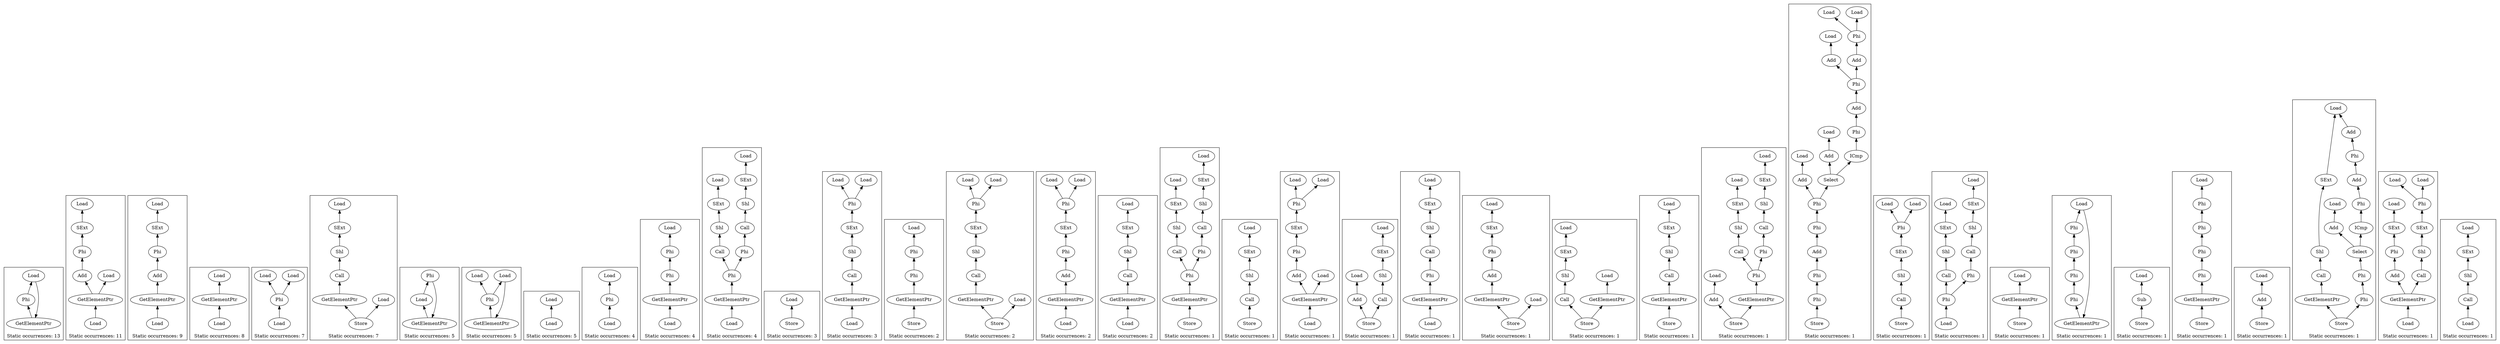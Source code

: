 strict digraph {
rankdir=BT
subgraph {
"0_301" [label="GetElementPtr"]
"0_268" [label="Phi"]
"0_301" -> "0_268"
"0_302" [label="Load"]
"0_302" -> "0_301"
"0_268" -> "0_302"
cluster=true
label=<Static occurrences: 13>
}
subgraph {
"1_191" [label="Add"]
"1_186" [label="Phi"]
"1_191" -> "1_186"
"1_193" [label="GetElementPtr"]
"1_193" -> "1_191"
"1_181" [label="Load"]
"1_193" -> "1_181"
"1_194" [label="Load"]
"1_194" -> "1_193"
"1_175" [label="SExt"]
"1_186" -> "1_175"
"1_174" [label="Load"]
"1_175" -> "1_174"
cluster=true
label=<Static occurrences: 11>
}
subgraph {
"2_68" [label="Add"]
"2_67" [label="Phi"]
"2_68" -> "2_67"
"2_69" [label="GetElementPtr"]
"2_69" -> "2_68"
"2_70" [label="Load"]
"2_70" -> "2_69"
"2_65" [label="SExt"]
"2_67" -> "2_65"
"2_60" [label="Load"]
"2_65" -> "2_60"
cluster=true
label=<Static occurrences: 9>
}
subgraph {
"3_180" [label="GetElementPtr"]
"3_178" [label="Load"]
"3_180" -> "3_178"
"3_181" [label="Load"]
"3_181" -> "3_180"
cluster=true
label=<Static occurrences: 8>
}
subgraph {
"4_350" [label="Load"]
"4_348" [label="Phi"]
"4_350" -> "4_348"
"4_382" [label="Load"]
"4_348" -> "4_382"
"4_344" [label="Load"]
"4_348" -> "4_344"
cluster=true
label=<Static occurrences: 7>
}
subgraph {
"5_438" [label="Call"]
"5_437" [label="Shl"]
"5_438" -> "5_437"
"5_457" [label="GetElementPtr"]
"5_457" -> "5_438"
"5_436" [label="SExt"]
"5_435" [label="Load"]
"5_436" -> "5_435"
"5_437" -> "5_436"
"5_458" [label="Store"]
"5_458" -> "5_457"
"5_443" [label="Load"]
"5_458" -> "5_443"
cluster=true
label=<Static occurrences: 7>
}
subgraph {
"6_203" [label="GetElementPtr"]
"6_178" [label="Load"]
"6_203" -> "6_178"
"6_177" [label="Phi"]
"6_178" -> "6_177"
"6_177" -> "6_203"
cluster=true
label=<Static occurrences: 5>
}
subgraph {
"7_381" [label="GetElementPtr"]
"7_348" [label="Phi"]
"7_381" -> "7_348"
"7_382" [label="Load"]
"7_382" -> "7_381"
"7_348" -> "7_382"
"7_344" [label="Load"]
"7_348" -> "7_344"
cluster=true
label=<Static occurrences: 5>
}
subgraph {
"8_206" [label="Load"]
"8_178" [label="Load"]
"8_206" -> "8_178"
cluster=true
label=<Static occurrences: 5>
}
subgraph {
"9_270" [label="Load"]
"9_268" [label="Phi"]
"9_270" -> "9_268"
"9_302" [label="Load"]
"9_268" -> "9_302"
cluster=true
label=<Static occurrences: 4>
}
subgraph {
"10_839" [label="GetElementPtr"]
"10_762" [label="Phi"]
"10_839" -> "10_762"
"10_866" [label="Load"]
"10_866" -> "10_839"
"10_926" [label="Phi"]
"10_880" [label="Load"]
"10_926" -> "10_880"
"10_762" -> "10_926"
cluster=true
label=<Static occurrences: 4>
}
subgraph {
"11_893" [label="Call"]
"11_892" [label="Shl"]
"11_893" -> "11_892"
"11_745" [label="Call"]
"11_744" [label="Shl"]
"11_745" -> "11_744"
"11_776" [label="GetElementPtr"]
"11_761" [label="Phi"]
"11_776" -> "11_761"
"11_777" [label="Load"]
"11_777" -> "11_776"
"11_925" [label="Phi"]
"11_925" -> "11_893"
"11_761" -> "11_745"
"11_761" -> "11_925"
"11_891" [label="SExt"]
"11_888" [label="Load"]
"11_891" -> "11_888"
"11_743" [label="SExt"]
"11_742" [label="Load"]
"11_743" -> "11_742"
"11_892" -> "11_891"
"11_744" -> "11_743"
cluster=true
label=<Static occurrences: 4>
}
subgraph {
"12_642" [label="Store"]
"12_641" [label="Load"]
"12_642" -> "12_641"
cluster=true
label=<Static occurrences: 3>
}
subgraph {
"13_509" [label="Call"]
"13_508" [label="Shl"]
"13_509" -> "13_508"
"13_551" [label="GetElementPtr"]
"13_551" -> "13_509"
"13_552" [label="Load"]
"13_552" -> "13_551"
"13_498" [label="Phi"]
"13_492" [label="Load"]
"13_498" -> "13_492"
"13_710" [label="Load"]
"13_498" -> "13_710"
"13_507" [label="SExt"]
"13_507" -> "13_498"
"13_508" -> "13_507"
cluster=true
label=<Static occurrences: 3>
}
subgraph {
"14_839" [label="GetElementPtr"]
"14_762" [label="Phi"]
"14_839" -> "14_762"
"14_926" [label="Phi"]
"14_880" [label="Load"]
"14_926" -> "14_880"
"14_762" -> "14_926"
"14_840" [label="Store"]
"14_840" -> "14_839"
cluster=true
label=<Static occurrences: 2>
}
subgraph {
"15_509" [label="Call"]
"15_508" [label="Shl"]
"15_509" -> "15_508"
"15_528" [label="GetElementPtr"]
"15_528" -> "15_509"
"15_498" [label="Phi"]
"15_492" [label="Load"]
"15_498" -> "15_492"
"15_710" [label="Load"]
"15_498" -> "15_710"
"15_507" [label="SExt"]
"15_507" -> "15_498"
"15_508" -> "15_507"
"15_529" [label="Store"]
"15_529" -> "15_528"
"15_514" [label="Load"]
"15_529" -> "15_514"
cluster=true
label=<Static occurrences: 2>
}
subgraph {
"16_550" [label="Add"]
"16_549" [label="Phi"]
"16_550" -> "16_549"
"16_553" [label="GetElementPtr"]
"16_553" -> "16_550"
"16_554" [label="Load"]
"16_554" -> "16_553"
"16_498" [label="Phi"]
"16_492" [label="Load"]
"16_498" -> "16_492"
"16_710" [label="Load"]
"16_498" -> "16_710"
"16_507" [label="SExt"]
"16_549" -> "16_507"
"16_507" -> "16_498"
cluster=true
label=<Static occurrences: 2>
}
subgraph {
"17_979" [label="Call"]
"17_951" [label="Shl"]
"17_979" -> "17_951"
"17_1013" [label="GetElementPtr"]
"17_1013" -> "17_979"
"17_1014" [label="Load"]
"17_1014" -> "17_1013"
"17_950" [label="SExt"]
"17_948" [label="Load"]
"17_950" -> "17_948"
"17_951" -> "17_950"
cluster=true
label=<Static occurrences: 2>
}
subgraph {
"18_893" [label="Call"]
"18_892" [label="Shl"]
"18_893" -> "18_892"
"18_745" [label="Call"]
"18_744" [label="Shl"]
"18_745" -> "18_744"
"18_776" [label="GetElementPtr"]
"18_761" [label="Phi"]
"18_776" -> "18_761"
"18_925" [label="Phi"]
"18_925" -> "18_893"
"18_761" -> "18_745"
"18_761" -> "18_925"
"18_891" [label="SExt"]
"18_888" [label="Load"]
"18_891" -> "18_888"
"18_743" [label="SExt"]
"18_742" [label="Load"]
"18_743" -> "18_742"
"18_892" -> "18_891"
"18_744" -> "18_743"
"18_781" [label="Store"]
"18_781" -> "18_776"
cluster=true
label=<Static occurrences: 1>
}
subgraph {
"19_1048" [label="Call"]
"19_951" [label="Shl"]
"19_1048" -> "19_951"
"19_950" [label="SExt"]
"19_948" [label="Load"]
"19_950" -> "19_948"
"19_951" -> "19_950"
"19_1056" [label="Store"]
"19_1056" -> "19_1048"
cluster=true
label=<Static occurrences: 1>
}
subgraph {
"20_626" [label="Add"]
"20_621" [label="Phi"]
"20_626" -> "20_621"
"20_628" [label="GetElementPtr"]
"20_628" -> "20_626"
"20_616" [label="Load"]
"20_628" -> "20_616"
"20_629" [label="Load"]
"20_629" -> "20_628"
"20_498" [label="Phi"]
"20_710" [label="Load"]
"20_498" -> "20_710"
"20_492" [label="Load"]
"20_498" -> "20_492"
"20_507" [label="SExt"]
"20_621" -> "20_507"
"20_507" -> "20_498"
cluster=true
label=<Static occurrences: 1>
}
subgraph {
"21_758" [label="Add"]
"21_757" [label="Load"]
"21_758" -> "21_757"
"21_745" [label="Call"]
"21_744" [label="Shl"]
"21_745" -> "21_744"
"21_743" [label="SExt"]
"21_742" [label="Load"]
"21_743" -> "21_742"
"21_744" -> "21_743"
"21_759" [label="Store"]
"21_759" -> "21_758"
"21_759" -> "21_745"
cluster=true
label=<Static occurrences: 1>
}
subgraph {
"22_1443" [label="Call"]
"22_1442" [label="Shl"]
"22_1443" -> "22_1442"
"22_1466" [label="GetElementPtr"]
"22_1461" [label="Phi"]
"22_1466" -> "22_1461"
"22_1467" [label="Load"]
"22_1467" -> "22_1466"
"22_1461" -> "22_1443"
"22_1361" [label="SExt"]
"22_1360" [label="Load"]
"22_1361" -> "22_1360"
"22_1442" -> "22_1361"
cluster=true
label=<Static occurrences: 1>
}
subgraph {
"23_68" [label="Add"]
"23_67" [label="Phi"]
"23_68" -> "23_67"
"23_69" [label="GetElementPtr"]
"23_69" -> "23_68"
"23_65" [label="SExt"]
"23_67" -> "23_65"
"23_60" [label="Load"]
"23_65" -> "23_60"
"23_75" [label="Store"]
"23_75" -> "23_69"
"23_72" [label="Load"]
"23_75" -> "23_72"
cluster=true
label=<Static occurrences: 1>
}
subgraph {
"24_849" [label="Call"]
"24_848" [label="Shl"]
"24_849" -> "24_848"
"24_867" [label="GetElementPtr"]
"24_866" [label="Load"]
"24_867" -> "24_866"
"24_847" [label="SExt"]
"24_804" [label="Load"]
"24_847" -> "24_804"
"24_848" -> "24_847"
"24_868" [label="Store"]
"24_868" -> "24_849"
"24_868" -> "24_867"
cluster=true
label=<Static occurrences: 1>
}
subgraph {
"25_438" [label="Call"]
"25_437" [label="Shl"]
"25_438" -> "25_437"
"25_465" [label="GetElementPtr"]
"25_465" -> "25_438"
"25_436" [label="SExt"]
"25_435" [label="Load"]
"25_436" -> "25_435"
"25_437" -> "25_436"
"25_466" [label="Store"]
"25_466" -> "25_465"
cluster=true
label=<Static occurrences: 1>
}
subgraph {
"26_785" [label="Add"]
"26_777" [label="Load"]
"26_785" -> "26_777"
"26_893" [label="Call"]
"26_892" [label="Shl"]
"26_893" -> "26_892"
"26_745" [label="Call"]
"26_744" [label="Shl"]
"26_745" -> "26_744"
"26_776" [label="GetElementPtr"]
"26_761" [label="Phi"]
"26_776" -> "26_761"
"26_925" [label="Phi"]
"26_925" -> "26_893"
"26_761" -> "26_745"
"26_761" -> "26_925"
"26_891" [label="SExt"]
"26_888" [label="Load"]
"26_891" -> "26_888"
"26_743" [label="SExt"]
"26_742" [label="Load"]
"26_743" -> "26_742"
"26_892" -> "26_891"
"26_744" -> "26_743"
"26_786" [label="Store"]
"26_786" -> "26_785"
"26_786" -> "26_776"
cluster=true
label=<Static occurrences: 1>
}
subgraph {
"27_695" [label="Add"]
"27_694" [label="Load"]
"27_695" -> "27_694"
"27_651" [label="Add"]
"27_650" [label="Load"]
"27_651" -> "27_650"
"27_654" [label="Add"]
"27_653" [label="Load"]
"27_654" -> "27_653"
"27_708" [label="Add"]
"27_701" [label="Phi"]
"27_708" -> "27_701"
"27_698" [label="Add"]
"27_498" [label="Phi"]
"27_698" -> "27_498"
"27_715" [label="Add"]
"27_713" [label="Phi"]
"27_715" -> "27_713"
"27_512" [label="ICmp"]
"27_501" [label="Phi"]
"27_512" -> "27_501"
"27_701" -> "27_651"
"27_501" -> "27_708"
"27_486" [label="Phi"]
"27_486" -> "27_715"
"27_702" [label="Phi"]
"27_702" -> "27_654"
"27_701" -> "27_698"
"27_492" [label="Load"]
"27_498" -> "27_492"
"27_710" [label="Load"]
"27_498" -> "27_710"
"27_713" -> "27_702"
"27_500" [label="Phi"]
"27_500" -> "27_486"
"27_696" [label="Select"]
"27_702" -> "27_696"
"27_696" -> "27_695"
"27_696" -> "27_512"
"27_537" [label="Store"]
"27_537" -> "27_500"
cluster=true
label=<Static occurrences: 1>
}
subgraph {
"28_587" [label="Call"]
"28_508" [label="Shl"]
"28_587" -> "28_508"
"28_498" [label="Phi"]
"28_492" [label="Load"]
"28_498" -> "28_492"
"28_710" [label="Load"]
"28_498" -> "28_710"
"28_507" [label="SExt"]
"28_507" -> "28_498"
"28_508" -> "28_507"
"28_604" [label="Store"]
"28_604" -> "28_587"
cluster=true
label=<Static occurrences: 1>
}
subgraph {
"29_893" [label="Call"]
"29_892" [label="Shl"]
"29_893" -> "29_892"
"29_745" [label="Call"]
"29_744" [label="Shl"]
"29_745" -> "29_744"
"29_814" [label="Load"]
"29_761" [label="Phi"]
"29_814" -> "29_761"
"29_925" [label="Phi"]
"29_925" -> "29_893"
"29_761" -> "29_745"
"29_761" -> "29_925"
"29_891" [label="SExt"]
"29_888" [label="Load"]
"29_891" -> "29_888"
"29_743" [label="SExt"]
"29_742" [label="Load"]
"29_743" -> "29_742"
"29_892" -> "29_891"
"29_744" -> "29_743"
cluster=true
label=<Static occurrences: 1>
}
subgraph {
"30_878" [label="GetElementPtr"]
"30_872" [label="Load"]
"30_878" -> "30_872"
"30_879" [label="Store"]
"30_879" -> "30_878"
cluster=true
label=<Static occurrences: 1>
}
subgraph {
"31_584" [label="GetElementPtr"]
"31_499" [label="Phi"]
"31_584" -> "31_499"
"31_607" [label="Load"]
"31_607" -> "31_584"
"31_703" [label="Phi"]
"31_703" -> "31_607"
"31_714" [label="Phi"]
"31_714" -> "31_703"
"31_485" [label="Phi"]
"31_485" -> "31_714"
"31_499" -> "31_485"
cluster=true
label=<Static occurrences: 1>
}
subgraph {
"32_728" [label="Store"]
"32_727" [label="Sub"]
"32_728" -> "32_727"
"32_726" [label="Load"]
"32_727" -> "32_726"
cluster=true
label=<Static occurrences: 1>
}
subgraph {
"33_584" [label="GetElementPtr"]
"33_499" [label="Phi"]
"33_584" -> "33_499"
"33_703" [label="Phi"]
"33_607" [label="Load"]
"33_703" -> "33_607"
"33_714" [label="Phi"]
"33_714" -> "33_703"
"33_485" [label="Phi"]
"33_485" -> "33_714"
"33_499" -> "33_485"
"33_585" [label="Store"]
"33_585" -> "33_584"
cluster=true
label=<Static occurrences: 1>
}
subgraph {
"34_43" [label="Add"]
"34_35" [label="Load"]
"34_43" -> "34_35"
"34_44" [label="Store"]
"34_44" -> "34_43"
cluster=true
label=<Static occurrences: 1>
}
subgraph {
"35_954" [label="Add"]
"35_948" [label="Load"]
"35_954" -> "35_948"
"35_953" [label="Add"]
"35_943" [label="Load"]
"35_953" -> "35_943"
"35_1073" [label="Add"]
"35_1066" [label="Phi"]
"35_1073" -> "35_1066"
"35_979" [label="Call"]
"35_951" [label="Shl"]
"35_979" -> "35_951"
"35_1004" [label="GetElementPtr"]
"35_1004" -> "35_979"
"35_982" [label="ICmp"]
"35_973" [label="Phi"]
"35_982" -> "35_973"
"35_1066" -> "35_954"
"35_973" -> "35_1073"
"35_972" [label="Phi"]
"35_1067" [label="Phi"]
"35_972" -> "35_1067"
"35_1062" [label="Select"]
"35_1067" -> "35_1062"
"35_1062" -> "35_953"
"35_1062" -> "35_982"
"35_950" [label="SExt"]
"35_950" -> "35_948"
"35_951" -> "35_950"
"35_1005" [label="Store"]
"35_1005" -> "35_1004"
"35_1005" -> "35_972"
cluster=true
label=<Static occurrences: 1>
}
subgraph {
"36_678" [label="Add"]
"36_673" [label="Phi"]
"36_678" -> "36_673"
"36_509" [label="Call"]
"36_508" [label="Shl"]
"36_509" -> "36_508"
"36_682" [label="GetElementPtr"]
"36_682" -> "36_678"
"36_682" -> "36_509"
"36_683" [label="Load"]
"36_683" -> "36_682"
"36_498" [label="Phi"]
"36_492" [label="Load"]
"36_498" -> "36_492"
"36_710" [label="Load"]
"36_498" -> "36_710"
"36_660" [label="SExt"]
"36_673" -> "36_660"
"36_650" [label="Load"]
"36_660" -> "36_650"
"36_507" [label="SExt"]
"36_507" -> "36_498"
"36_508" -> "36_507"
cluster=true
label=<Static occurrences: 1>
}
subgraph {
"37_745" [label="Call"]
"37_744" [label="Shl"]
"37_745" -> "37_744"
"37_757" [label="Load"]
"37_757" -> "37_745"
"37_743" [label="SExt"]
"37_742" [label="Load"]
"37_743" -> "37_742"
"37_744" -> "37_743"
cluster=true
label=<Static occurrences: 1>
}
}
